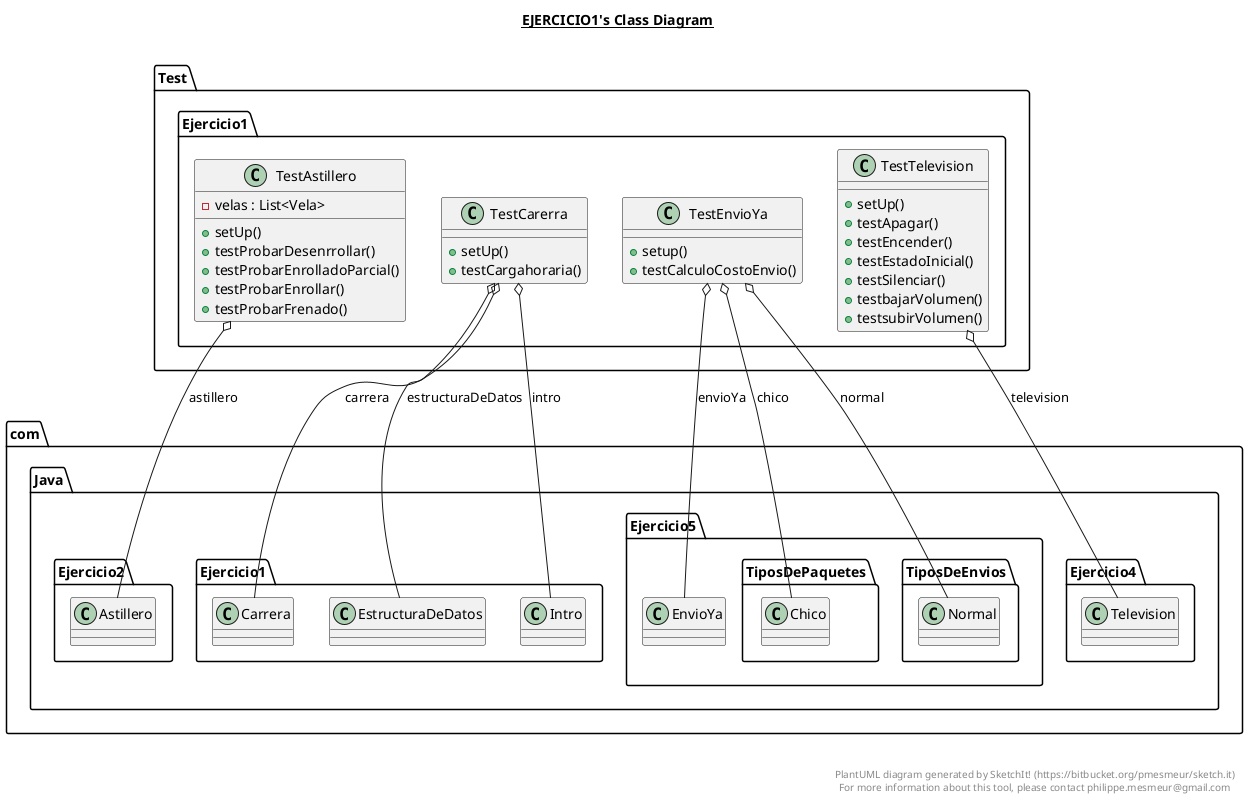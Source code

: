@startuml

title __EJERCICIO1's Class Diagram__\n

  namespace Test.Ejercicio1 {
    class Test.Ejercicio1.TestAstillero {
        - velas : List<Vela>
        + setUp()
        + testProbarDesenrrollar()
        + testProbarEnrolladoParcial()
        + testProbarEnrollar()
        + testProbarFrenado()
    }
  }
  

  namespace Test.Ejercicio1 {
    class Test.Ejercicio1.TestCarerra {
        + setUp()
        + testCargahoraria()
    }
  }
  

  namespace Test.Ejercicio1 {
    class Test.Ejercicio1.TestEnvioYa {
        + setup()
        + testCalculoCostoEnvio()
    }
  }
  

  namespace Test.Ejercicio1 {
    class Test.Ejercicio1.TestTelevision {
        + setUp()
        + testApagar()
        + testEncender()
        + testEstadoInicial()
        + testSilenciar()
        + testbajarVolumen()
        + testsubirVolumen()
    }
  }
  

  Test.Ejercicio1.TestAstillero o-- com.Java.Ejercicio2.Astillero : astillero
  Test.Ejercicio1.TestCarerra o-- com.Java.Ejercicio1.Carrera : carrera
  Test.Ejercicio1.TestCarerra o-- com.Java.Ejercicio1.EstructuraDeDatos : estructuraDeDatos
  Test.Ejercicio1.TestCarerra o-- com.Java.Ejercicio1.Intro : intro
  Test.Ejercicio1.TestEnvioYa o-- com.Java.Ejercicio5.TiposDePaquetes.Chico : chico
  Test.Ejercicio1.TestEnvioYa o-- com.Java.Ejercicio5.EnvioYa : envioYa
  Test.Ejercicio1.TestEnvioYa o-- com.Java.Ejercicio5.TiposDeEnvios.Normal : normal
  Test.Ejercicio1.TestTelevision o-- com.Java.Ejercicio4.Television : television


right footer


PlantUML diagram generated by SketchIt! (https://bitbucket.org/pmesmeur/sketch.it)
For more information about this tool, please contact philippe.mesmeur@gmail.com
endfooter

@enduml
